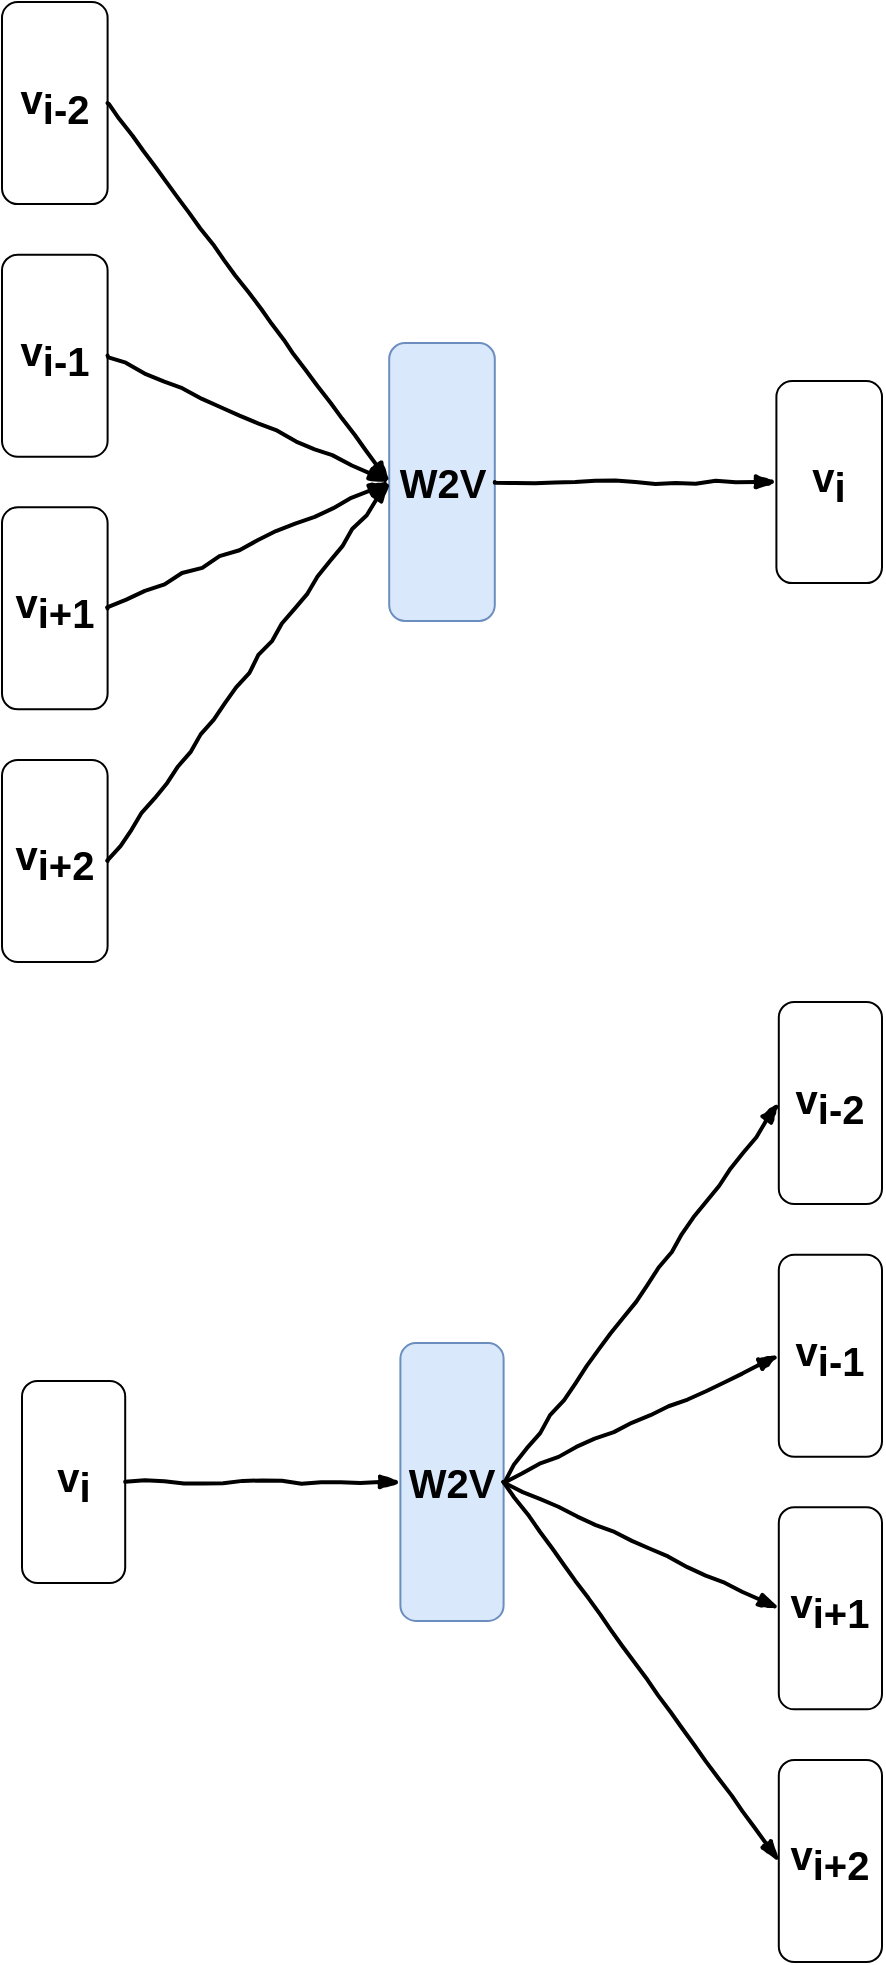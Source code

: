 <mxfile version="12.9.11" type="device"><diagram id="5PY_zCC_hXJd6XQ3ZuvK" name="Page-1"><mxGraphModel dx="1361" dy="1879" grid="1" gridSize="10" guides="1" tooltips="1" connect="1" arrows="1" fold="1" page="1" pageScale="1" pageWidth="850" pageHeight="1100" math="0" shadow="0"><root><mxCell id="0"/><mxCell id="1" parent="0"/><mxCell id="PfW1IZi1m8XNvTGJrVo5-1" value="" style="group;fontSize=20;" parent="1" vertex="1" connectable="0"><mxGeometry x="170" y="-10" width="440" height="480" as="geometry"/></mxCell><mxCell id="dyqTp7SwV7GEbNKhLfC8-1" value="v&lt;sub style=&quot;font-size: 20px;&quot;&gt;i-2&lt;/sub&gt;" style="rounded=1;whiteSpace=wrap;html=1;fontStyle=1;fontSize=20;" parent="PfW1IZi1m8XNvTGJrVo5-1" vertex="1"><mxGeometry width="52.8" height="101.053" as="geometry"/></mxCell><mxCell id="dyqTp7SwV7GEbNKhLfC8-5" value="v&lt;sub style=&quot;font-size: 20px;&quot;&gt;i-1&lt;/sub&gt;" style="rounded=1;whiteSpace=wrap;html=1;fontStyle=1;fontSize=20;" parent="PfW1IZi1m8XNvTGJrVo5-1" vertex="1"><mxGeometry y="126.316" width="52.8" height="101.053" as="geometry"/></mxCell><mxCell id="dyqTp7SwV7GEbNKhLfC8-6" value="v&lt;sub style=&quot;font-size: 20px;&quot;&gt;i+1&lt;/sub&gt;" style="rounded=1;whiteSpace=wrap;html=1;fontStyle=1;fontSize=20;" parent="PfW1IZi1m8XNvTGJrVo5-1" vertex="1"><mxGeometry y="252.632" width="52.8" height="101.053" as="geometry"/></mxCell><mxCell id="dyqTp7SwV7GEbNKhLfC8-7" value="v&lt;sub style=&quot;font-size: 20px;&quot;&gt;i+2&lt;/sub&gt;" style="rounded=1;whiteSpace=wrap;html=1;fontStyle=1;fontSize=20;" parent="PfW1IZi1m8XNvTGJrVo5-1" vertex="1"><mxGeometry y="378.947" width="52.8" height="101.053" as="geometry"/></mxCell><mxCell id="dyqTp7SwV7GEbNKhLfC8-11" value="&lt;b style=&quot;font-size: 20px;&quot;&gt;W2V&lt;/b&gt;" style="rounded=1;whiteSpace=wrap;html=1;fillColor=#dae8fc;strokeColor=#6c8ebf;fontSize=20;" parent="PfW1IZi1m8XNvTGJrVo5-1" vertex="1"><mxGeometry x="193.6" y="170.526" width="52.8" height="138.947" as="geometry"/></mxCell><mxCell id="dyqTp7SwV7GEbNKhLfC8-12" value="v&lt;sub style=&quot;font-size: 20px;&quot;&gt;i&lt;/sub&gt;" style="rounded=1;whiteSpace=wrap;html=1;fontStyle=1;fontSize=20;" parent="PfW1IZi1m8XNvTGJrVo5-1" vertex="1"><mxGeometry x="387.2" y="189.474" width="52.8" height="101.053" as="geometry"/></mxCell><mxCell id="dyqTp7SwV7GEbNKhLfC8-18" value="" style="rounded=0;comic=1;strokeWidth=2;endArrow=blockThin;html=1;fontFamily=Comic Sans MS;fontStyle=1;exitX=1;exitY=0.5;exitDx=0;exitDy=0;entryX=0;entryY=0.5;entryDx=0;entryDy=0;fontSize=20;" parent="PfW1IZi1m8XNvTGJrVo5-1" source="dyqTp7SwV7GEbNKhLfC8-1" target="dyqTp7SwV7GEbNKhLfC8-11" edge="1"><mxGeometry width="50" height="50" relative="1" as="geometry"><mxPoint x="440" y="429.474" as="sourcePoint"/><mxPoint x="545.6" y="404.211" as="targetPoint"/></mxGeometry></mxCell><mxCell id="dyqTp7SwV7GEbNKhLfC8-19" value="" style="rounded=0;comic=1;strokeWidth=2;endArrow=blockThin;html=1;fontFamily=Comic Sans MS;fontStyle=1;exitX=1;exitY=0.5;exitDx=0;exitDy=0;entryX=0;entryY=0.5;entryDx=0;entryDy=0;fontSize=20;" parent="PfW1IZi1m8XNvTGJrVo5-1" source="dyqTp7SwV7GEbNKhLfC8-5" target="dyqTp7SwV7GEbNKhLfC8-11" edge="1"><mxGeometry width="50" height="50" relative="1" as="geometry"><mxPoint x="369.6" y="240.0" as="sourcePoint"/><mxPoint x="457.6" y="176.842" as="targetPoint"/></mxGeometry></mxCell><mxCell id="dyqTp7SwV7GEbNKhLfC8-20" value="" style="rounded=0;comic=1;strokeWidth=2;endArrow=blockThin;html=1;fontFamily=Comic Sans MS;fontStyle=1;entryX=0;entryY=0.5;entryDx=0;entryDy=0;fontSize=20;" parent="PfW1IZi1m8XNvTGJrVo5-1" target="dyqTp7SwV7GEbNKhLfC8-11" edge="1"><mxGeometry width="50" height="50" relative="1" as="geometry"><mxPoint x="52.8" y="303.158" as="sourcePoint"/><mxPoint x="140.8" y="240.0" as="targetPoint"/></mxGeometry></mxCell><mxCell id="dyqTp7SwV7GEbNKhLfC8-22" value="" style="rounded=0;comic=1;strokeWidth=2;endArrow=blockThin;html=1;fontFamily=Comic Sans MS;fontStyle=1;entryX=0;entryY=0.5;entryDx=0;entryDy=0;exitX=1;exitY=0.5;exitDx=0;exitDy=0;fontSize=20;" parent="PfW1IZi1m8XNvTGJrVo5-1" source="dyqTp7SwV7GEbNKhLfC8-7" target="dyqTp7SwV7GEbNKhLfC8-11" edge="1"><mxGeometry width="50" height="50" relative="1" as="geometry"><mxPoint x="70.4" y="315.789" as="sourcePoint"/><mxPoint x="211.2" y="252.632" as="targetPoint"/></mxGeometry></mxCell><mxCell id="dyqTp7SwV7GEbNKhLfC8-23" value="" style="rounded=0;comic=1;strokeWidth=2;endArrow=blockThin;html=1;fontFamily=Comic Sans MS;fontStyle=1;exitX=1;exitY=0.5;exitDx=0;exitDy=0;entryX=0;entryY=0.5;entryDx=0;entryDy=0;fontSize=20;" parent="PfW1IZi1m8XNvTGJrVo5-1" source="dyqTp7SwV7GEbNKhLfC8-11" target="dyqTp7SwV7GEbNKhLfC8-12" edge="1"><mxGeometry width="50" height="50" relative="1" as="geometry"><mxPoint x="387.2" y="328.421" as="sourcePoint"/><mxPoint x="475.2" y="265.263" as="targetPoint"/></mxGeometry></mxCell><mxCell id="PfW1IZi1m8XNvTGJrVo5-2" value="" style="group;fontSize=20;" parent="1" vertex="1" connectable="0"><mxGeometry x="180" y="490" width="430" height="480" as="geometry"/></mxCell><mxCell id="dyqTp7SwV7GEbNKhLfC8-24" value="v&lt;sub style=&quot;font-size: 20px;&quot;&gt;i-2&lt;/sub&gt;" style="rounded=1;whiteSpace=wrap;html=1;fontStyle=1;fontSize=20;" parent="PfW1IZi1m8XNvTGJrVo5-2" vertex="1"><mxGeometry x="378.4" width="51.6" height="101.053" as="geometry"/></mxCell><mxCell id="dyqTp7SwV7GEbNKhLfC8-25" value="v&lt;sub style=&quot;font-size: 20px;&quot;&gt;i-1&lt;/sub&gt;" style="rounded=1;whiteSpace=wrap;html=1;fontStyle=1;fontSize=20;" parent="PfW1IZi1m8XNvTGJrVo5-2" vertex="1"><mxGeometry x="378.4" y="126.316" width="51.6" height="101.053" as="geometry"/></mxCell><mxCell id="dyqTp7SwV7GEbNKhLfC8-26" value="v&lt;sub style=&quot;font-size: 20px;&quot;&gt;i+1&lt;/sub&gt;" style="rounded=1;whiteSpace=wrap;html=1;fontStyle=1;fontSize=20;" parent="PfW1IZi1m8XNvTGJrVo5-2" vertex="1"><mxGeometry x="378.4" y="252.632" width="51.6" height="101.053" as="geometry"/></mxCell><mxCell id="dyqTp7SwV7GEbNKhLfC8-27" value="v&lt;sub style=&quot;font-size: 20px;&quot;&gt;i+2&lt;/sub&gt;" style="rounded=1;whiteSpace=wrap;html=1;fontStyle=1;fontSize=20;" parent="PfW1IZi1m8XNvTGJrVo5-2" vertex="1"><mxGeometry x="378.4" y="378.947" width="51.6" height="101.053" as="geometry"/></mxCell><mxCell id="dyqTp7SwV7GEbNKhLfC8-28" value="&lt;b style=&quot;font-size: 20px;&quot;&gt;W2V&lt;/b&gt;" style="rounded=1;whiteSpace=wrap;html=1;fillColor=#dae8fc;strokeColor=#6c8ebf;fontSize=20;" parent="PfW1IZi1m8XNvTGJrVo5-2" vertex="1"><mxGeometry x="189.2" y="170.526" width="51.6" height="138.947" as="geometry"/></mxCell><mxCell id="dyqTp7SwV7GEbNKhLfC8-29" value="v&lt;sub style=&quot;font-size: 20px;&quot;&gt;i&lt;/sub&gt;" style="rounded=1;whiteSpace=wrap;html=1;fontStyle=1;fontSize=20;" parent="PfW1IZi1m8XNvTGJrVo5-2" vertex="1"><mxGeometry y="189.474" width="51.6" height="101.053" as="geometry"/></mxCell><mxCell id="dyqTp7SwV7GEbNKhLfC8-36" value="" style="rounded=0;comic=1;strokeWidth=2;endArrow=blockThin;html=1;fontFamily=Comic Sans MS;fontStyle=1;exitX=1;exitY=0.5;exitDx=0;exitDy=0;entryX=0;entryY=0.5;entryDx=0;entryDy=0;fontSize=20;" parent="PfW1IZi1m8XNvTGJrVo5-2" source="dyqTp7SwV7GEbNKhLfC8-29" target="dyqTp7SwV7GEbNKhLfC8-28" edge="1"><mxGeometry width="50" height="50" relative="1" as="geometry"><mxPoint x="378.4" y="25.263" as="sourcePoint"/><mxPoint x="464.4" y="-37.895" as="targetPoint"/></mxGeometry></mxCell><mxCell id="dyqTp7SwV7GEbNKhLfC8-37" value="" style="rounded=0;comic=1;strokeWidth=2;endArrow=blockThin;html=1;fontFamily=Comic Sans MS;fontStyle=1;exitX=1;exitY=0.5;exitDx=0;exitDy=0;entryX=0;entryY=0.5;entryDx=0;entryDy=0;fontSize=20;" parent="PfW1IZi1m8XNvTGJrVo5-2" source="dyqTp7SwV7GEbNKhLfC8-28" target="dyqTp7SwV7GEbNKhLfC8-24" edge="1"><mxGeometry width="50" height="50" relative="1" as="geometry"><mxPoint x="68.8" y="252.632" as="sourcePoint"/><mxPoint x="206.4" y="252.632" as="targetPoint"/></mxGeometry></mxCell><mxCell id="dyqTp7SwV7GEbNKhLfC8-38" value="" style="rounded=0;comic=1;strokeWidth=2;endArrow=blockThin;html=1;fontFamily=Comic Sans MS;fontStyle=1;entryX=0;entryY=0.5;entryDx=0;entryDy=0;fontSize=20;" parent="PfW1IZi1m8XNvTGJrVo5-2" target="dyqTp7SwV7GEbNKhLfC8-25" edge="1"><mxGeometry width="50" height="50" relative="1" as="geometry"><mxPoint x="240.8" y="240.0" as="sourcePoint"/><mxPoint x="395.6" y="63.158" as="targetPoint"/></mxGeometry></mxCell><mxCell id="dyqTp7SwV7GEbNKhLfC8-39" value="" style="rounded=0;comic=1;strokeWidth=2;endArrow=blockThin;html=1;fontFamily=Comic Sans MS;fontStyle=1;entryX=0;entryY=0.5;entryDx=0;entryDy=0;exitX=1;exitY=0.5;exitDx=0;exitDy=0;fontSize=20;" parent="PfW1IZi1m8XNvTGJrVo5-2" source="dyqTp7SwV7GEbNKhLfC8-28" target="dyqTp7SwV7GEbNKhLfC8-26" edge="1"><mxGeometry width="50" height="50" relative="1" as="geometry"><mxPoint x="258" y="252.632" as="sourcePoint"/><mxPoint x="395.6" y="189.474" as="targetPoint"/></mxGeometry></mxCell><mxCell id="dyqTp7SwV7GEbNKhLfC8-40" value="" style="rounded=0;comic=1;strokeWidth=2;endArrow=blockThin;html=1;fontFamily=Comic Sans MS;fontStyle=1;entryX=0;entryY=0.5;entryDx=0;entryDy=0;fontSize=20;" parent="PfW1IZi1m8XNvTGJrVo5-2" target="dyqTp7SwV7GEbNKhLfC8-27" edge="1"><mxGeometry width="50" height="50" relative="1" as="geometry"><mxPoint x="240.8" y="240.0" as="sourcePoint"/><mxPoint x="395.6" y="315.789" as="targetPoint"/></mxGeometry></mxCell></root></mxGraphModel></diagram></mxfile>